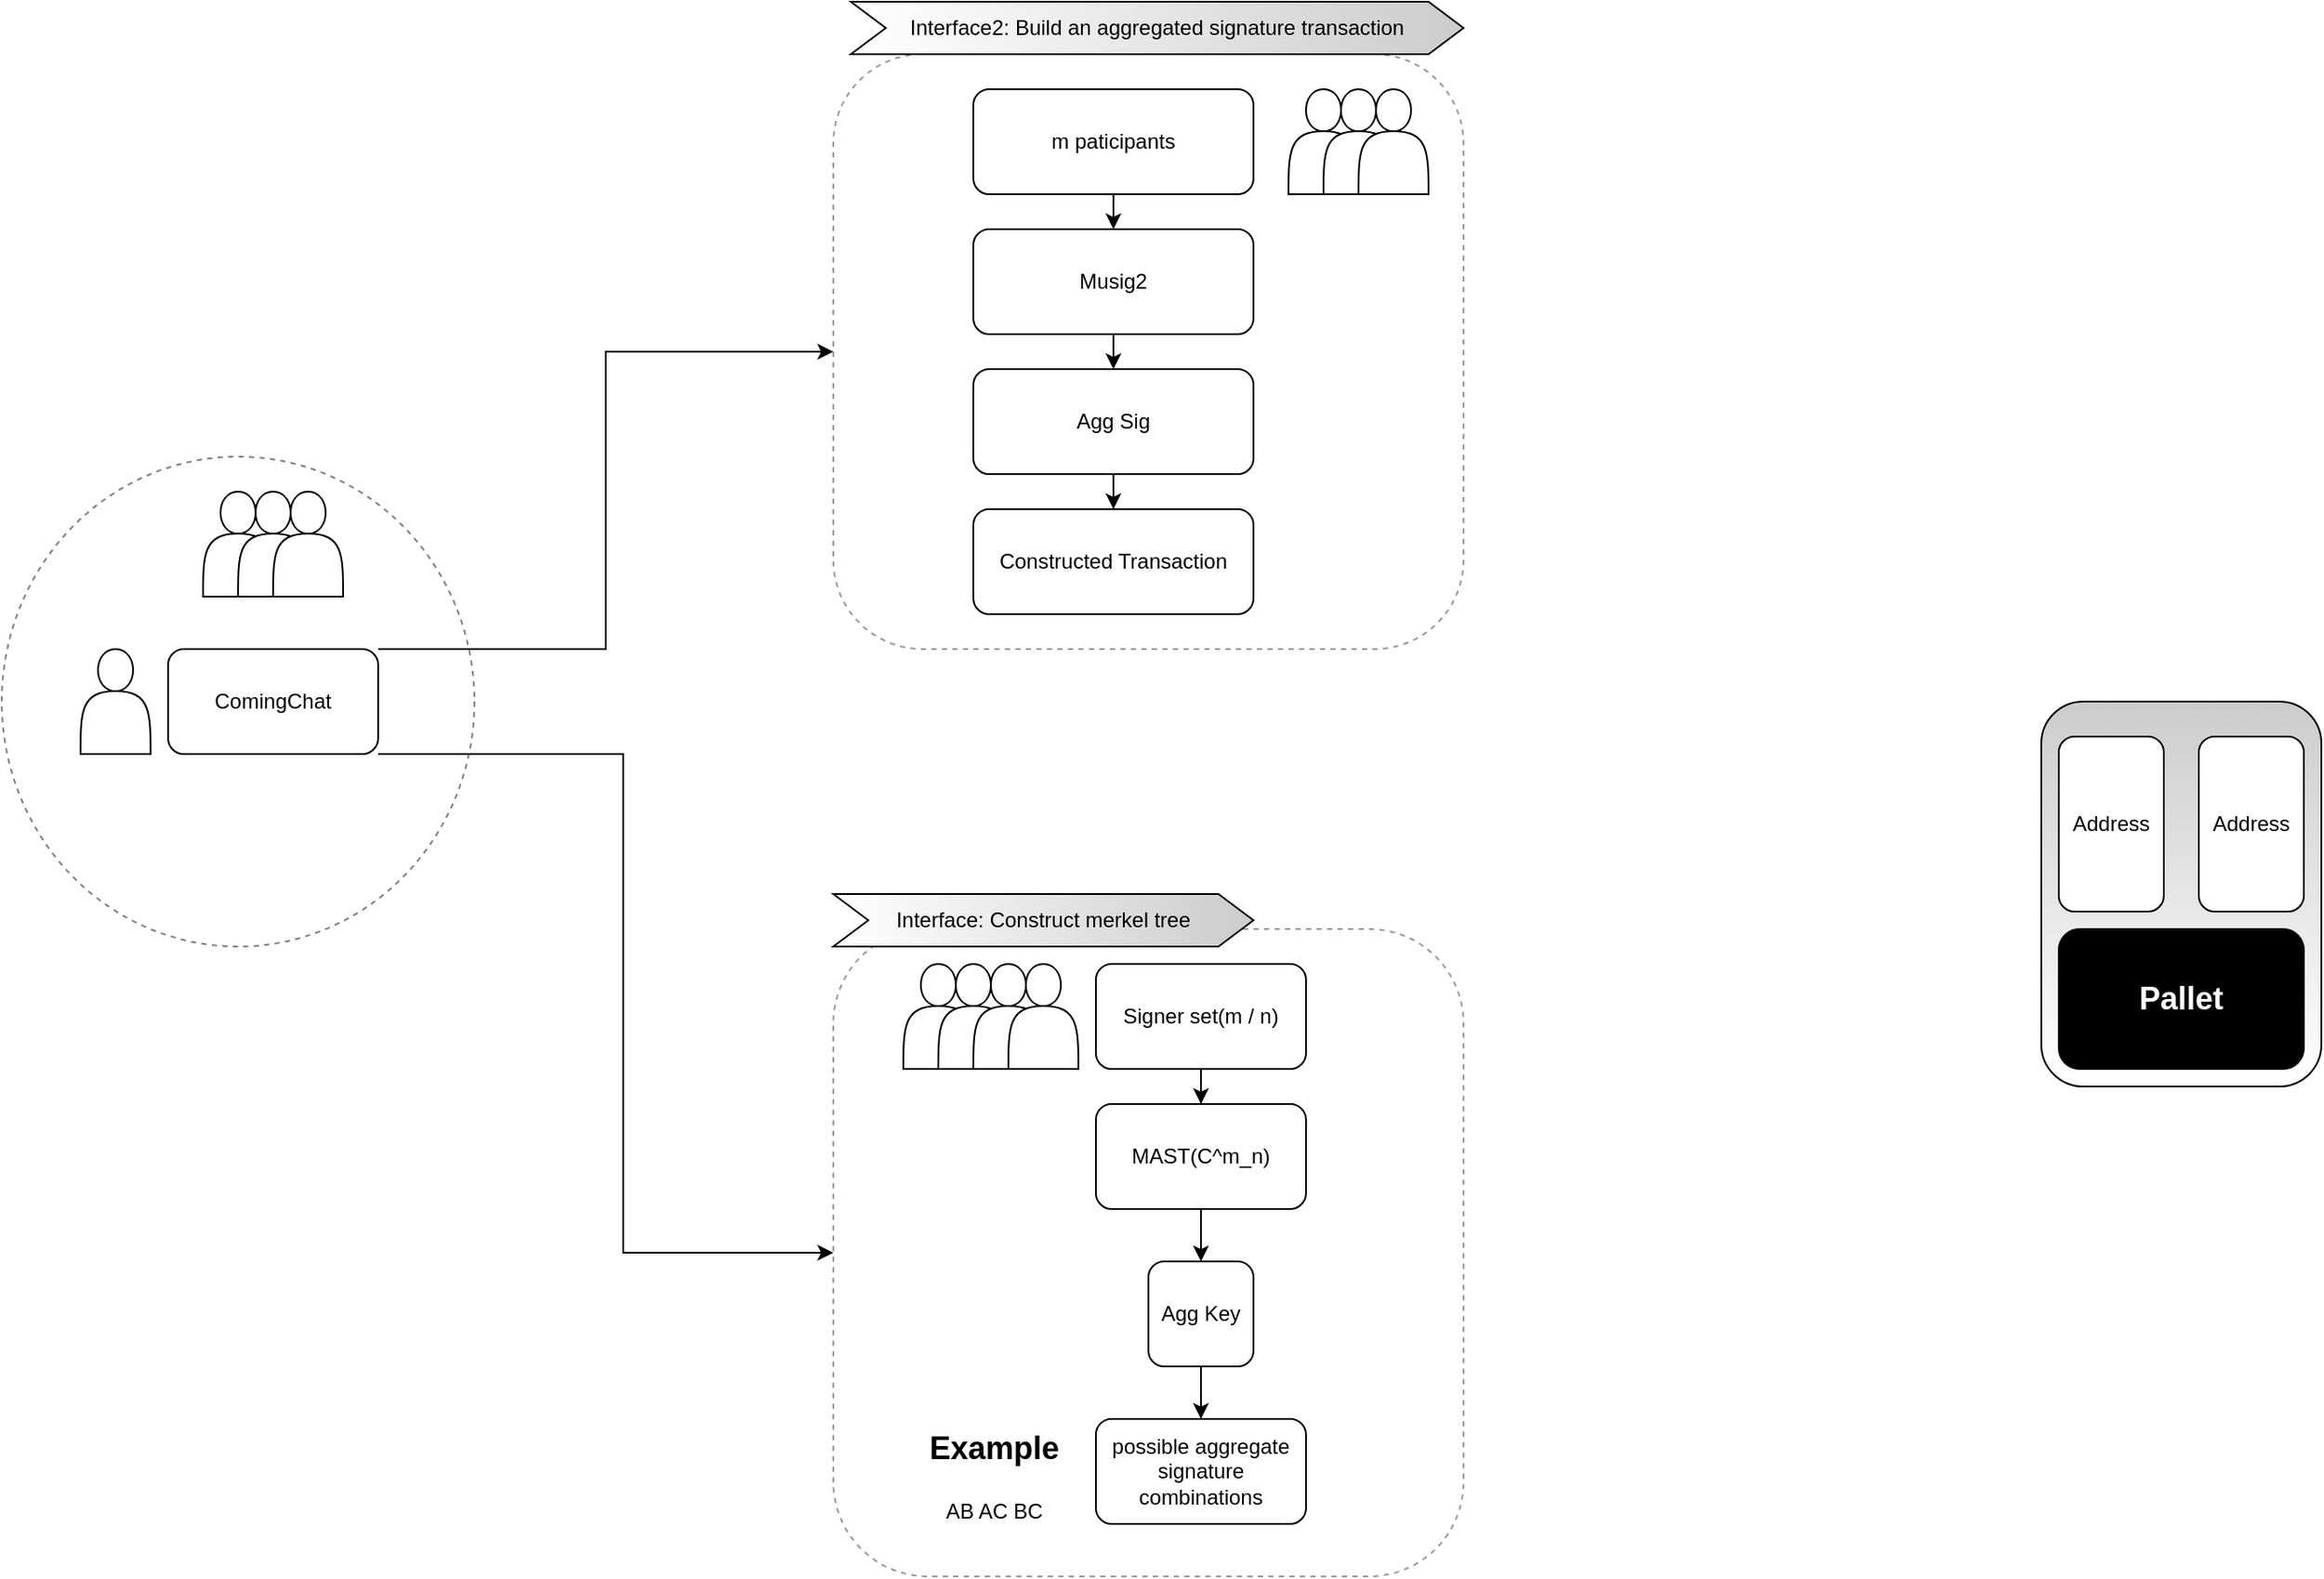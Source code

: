 <mxfile version="14.9.8" type="github">
  <diagram id="mT7NVEQJp89UWrkwp7Li" name="第 1 页">
    <mxGraphModel dx="1633" dy="2207" grid="1" gridSize="10" guides="1" tooltips="1" connect="1" arrows="1" fold="1" page="1" pageScale="1" pageWidth="827" pageHeight="1169" math="0" shadow="0">
      <root>
        <mxCell id="0" />
        <mxCell id="1" parent="0" />
        <mxCell id="DRrKBH3AaGGYrWTJLTqR-27" value="" style="rounded=1;whiteSpace=wrap;html=1;dashed=1;opacity=40;" vertex="1" parent="1">
          <mxGeometry x="560" y="-150" width="360" height="340" as="geometry" />
        </mxCell>
        <mxCell id="DRrKBH3AaGGYrWTJLTqR-26" value="" style="ellipse;whiteSpace=wrap;html=1;gradientColor=none;gradientDirection=north;fillColor=none;dashed=1;opacity=50;" vertex="1" parent="1">
          <mxGeometry x="85" y="80" width="270" height="280" as="geometry" />
        </mxCell>
        <mxCell id="S-KS8Klz8F3gYqasTz4s-2" value="" style="rounded=1;whiteSpace=wrap;html=1;dashed=1;opacity=40;" parent="1" vertex="1">
          <mxGeometry x="560" y="350" width="360" height="370" as="geometry" />
        </mxCell>
        <mxCell id="S-KS8Klz8F3gYqasTz4s-13" value="" style="edgeStyle=orthogonalEdgeStyle;rounded=0;orthogonalLoop=1;jettySize=auto;html=1;entryX=0;entryY=0.5;entryDx=0;entryDy=0;" parent="1" source="S-KS8Klz8F3gYqasTz4s-1" target="S-KS8Klz8F3gYqasTz4s-2" edge="1">
          <mxGeometry relative="1" as="geometry">
            <mxPoint x="270" y="510" as="targetPoint" />
            <Array as="points">
              <mxPoint x="440" y="250" />
              <mxPoint x="440" y="535" />
            </Array>
          </mxGeometry>
        </mxCell>
        <mxCell id="DRrKBH3AaGGYrWTJLTqR-51" style="edgeStyle=orthogonalEdgeStyle;rounded=0;orthogonalLoop=1;jettySize=auto;html=1;exitX=1;exitY=0;exitDx=0;exitDy=0;entryX=0;entryY=0.5;entryDx=0;entryDy=0;" edge="1" parent="1" source="S-KS8Klz8F3gYqasTz4s-1" target="DRrKBH3AaGGYrWTJLTqR-27">
          <mxGeometry relative="1" as="geometry">
            <Array as="points">
              <mxPoint x="430" y="190" />
              <mxPoint x="430" y="20" />
            </Array>
          </mxGeometry>
        </mxCell>
        <mxCell id="S-KS8Klz8F3gYqasTz4s-1" value="ComingChat" style="rounded=1;whiteSpace=wrap;html=1;" parent="1" vertex="1">
          <mxGeometry x="180" y="190" width="120" height="60" as="geometry" />
        </mxCell>
        <mxCell id="S-KS8Klz8F3gYqasTz4s-12" value="" style="edgeStyle=orthogonalEdgeStyle;rounded=0;orthogonalLoop=1;jettySize=auto;html=1;exitX=0.5;exitY=1;exitDx=0;exitDy=0;" parent="1" source="S-KS8Klz8F3gYqasTz4s-17" target="S-KS8Klz8F3gYqasTz4s-11" edge="1">
          <mxGeometry relative="1" as="geometry" />
        </mxCell>
        <mxCell id="S-KS8Klz8F3gYqasTz4s-4" value="" style="rounded=1;whiteSpace=wrap;html=1;gradientDirection=north;gradientColor=#CCCCCC;fillColor=#FFFFFF;" parent="1" vertex="1">
          <mxGeometry x="1250" y="220" width="160" height="220" as="geometry" />
        </mxCell>
        <mxCell id="DRrKBH3AaGGYrWTJLTqR-36" value="" style="edgeStyle=orthogonalEdgeStyle;rounded=0;orthogonalLoop=1;jettySize=auto;html=1;" edge="1" parent="1" source="S-KS8Klz8F3gYqasTz4s-11" target="DRrKBH3AaGGYrWTJLTqR-35">
          <mxGeometry relative="1" as="geometry" />
        </mxCell>
        <mxCell id="S-KS8Klz8F3gYqasTz4s-11" value="Agg Key" style="rounded=1;whiteSpace=wrap;html=1;" parent="1" vertex="1">
          <mxGeometry x="740" y="540" width="60" height="60" as="geometry" />
        </mxCell>
        <mxCell id="S-KS8Klz8F3gYqasTz4s-18" value="" style="edgeStyle=orthogonalEdgeStyle;rounded=0;orthogonalLoop=1;jettySize=auto;html=1;" parent="1" source="S-KS8Klz8F3gYqasTz4s-16" target="S-KS8Klz8F3gYqasTz4s-17" edge="1">
          <mxGeometry relative="1" as="geometry" />
        </mxCell>
        <mxCell id="S-KS8Klz8F3gYqasTz4s-16" value="Signer set(m / n)" style="rounded=1;whiteSpace=wrap;html=1;" parent="1" vertex="1">
          <mxGeometry x="710" y="370" width="120" height="60" as="geometry" />
        </mxCell>
        <mxCell id="S-KS8Klz8F3gYqasTz4s-17" value="MAST(C^m_n)" style="whiteSpace=wrap;html=1;rounded=1;" parent="1" vertex="1">
          <mxGeometry x="710" y="450" width="120" height="60" as="geometry" />
        </mxCell>
        <mxCell id="S-KS8Klz8F3gYqasTz4s-19" value="" style="shape=actor;whiteSpace=wrap;html=1;" parent="1" vertex="1">
          <mxGeometry x="600" y="370" width="40" height="60" as="geometry" />
        </mxCell>
        <mxCell id="S-KS8Klz8F3gYqasTz4s-20" value="" style="shape=actor;whiteSpace=wrap;html=1;" parent="1" vertex="1">
          <mxGeometry x="200" y="100" width="40" height="60" as="geometry" />
        </mxCell>
        <mxCell id="S-KS8Klz8F3gYqasTz4s-21" value="" style="shape=actor;whiteSpace=wrap;html=1;" parent="1" vertex="1">
          <mxGeometry x="220" y="100" width="40" height="60" as="geometry" />
        </mxCell>
        <mxCell id="S-KS8Klz8F3gYqasTz4s-22" value="" style="shape=actor;whiteSpace=wrap;html=1;" parent="1" vertex="1">
          <mxGeometry x="240" y="100" width="40" height="60" as="geometry" />
        </mxCell>
        <mxCell id="S-KS8Klz8F3gYqasTz4s-23" value="Address" style="whiteSpace=wrap;html=1;rounded=1;" parent="1" vertex="1">
          <mxGeometry x="1260" y="240" width="60" height="100" as="geometry" />
        </mxCell>
        <mxCell id="S-KS8Klz8F3gYqasTz4s-25" style="edgeStyle=orthogonalEdgeStyle;rounded=0;orthogonalLoop=1;jettySize=auto;html=1;exitX=0.5;exitY=1;exitDx=0;exitDy=0;" parent="1" source="S-KS8Klz8F3gYqasTz4s-23" target="S-KS8Klz8F3gYqasTz4s-23" edge="1">
          <mxGeometry relative="1" as="geometry" />
        </mxCell>
        <mxCell id="DRrKBH3AaGGYrWTJLTqR-8" value="&lt;font color=&quot;#ffffff&quot; style=&quot;font-size: 18px&quot;&gt;&lt;b&gt;Pallet&lt;/b&gt;&lt;/font&gt;" style="rounded=1;whiteSpace=wrap;html=1;gradientDirection=north;fillColor=#000000;" vertex="1" parent="1">
          <mxGeometry x="1260" y="350" width="140" height="80" as="geometry" />
        </mxCell>
        <mxCell id="DRrKBH3AaGGYrWTJLTqR-9" value="Address" style="whiteSpace=wrap;html=1;rounded=1;" vertex="1" parent="1">
          <mxGeometry x="1340" y="240" width="60" height="100" as="geometry" />
        </mxCell>
        <mxCell id="DRrKBH3AaGGYrWTJLTqR-18" value="" style="shape=actor;whiteSpace=wrap;html=1;" vertex="1" parent="1">
          <mxGeometry x="620" y="370" width="40" height="60" as="geometry" />
        </mxCell>
        <mxCell id="DRrKBH3AaGGYrWTJLTqR-19" value="" style="shape=actor;whiteSpace=wrap;html=1;" vertex="1" parent="1">
          <mxGeometry x="640" y="370" width="40" height="60" as="geometry" />
        </mxCell>
        <mxCell id="DRrKBH3AaGGYrWTJLTqR-22" value="&lt;div class=&quot;lake-content&quot;&gt;&lt;span class=&quot;ne-text&quot;&gt;Interface: Construct merkel tree&lt;/span&gt;&lt;/div&gt;" style="shape=step;perimeter=stepPerimeter;whiteSpace=wrap;html=1;fixedSize=1;gradientDirection=east;gradientColor=#CCCCCC;" vertex="1" parent="1">
          <mxGeometry x="560" y="330" width="240" height="30" as="geometry" />
        </mxCell>
        <mxCell id="DRrKBH3AaGGYrWTJLTqR-20" value="" style="shape=actor;whiteSpace=wrap;html=1;" vertex="1" parent="1">
          <mxGeometry x="660" y="370" width="40" height="60" as="geometry" />
        </mxCell>
        <mxCell id="DRrKBH3AaGGYrWTJLTqR-25" value="" style="shape=actor;whiteSpace=wrap;html=1;" vertex="1" parent="1">
          <mxGeometry x="130" y="190" width="40" height="60" as="geometry" />
        </mxCell>
        <mxCell id="DRrKBH3AaGGYrWTJLTqR-28" value="&lt;div class=&quot;lake-content&quot;&gt;&lt;div class=&quot;lake-content&quot;&gt;&lt;span class=&quot;ne-text&quot;&gt;Interface2: Build an aggregated signature transaction&lt;/span&gt;&lt;/div&gt;&lt;/div&gt;" style="shape=step;perimeter=stepPerimeter;whiteSpace=wrap;html=1;fixedSize=1;gradientDirection=east;gradientColor=#CCCCCC;" vertex="1" parent="1">
          <mxGeometry x="570" y="-180" width="350" height="30" as="geometry" />
        </mxCell>
        <mxCell id="DRrKBH3AaGGYrWTJLTqR-50" value="" style="edgeStyle=orthogonalEdgeStyle;rounded=0;orthogonalLoop=1;jettySize=auto;html=1;" edge="1" parent="1" source="DRrKBH3AaGGYrWTJLTqR-30" target="DRrKBH3AaGGYrWTJLTqR-43">
          <mxGeometry relative="1" as="geometry" />
        </mxCell>
        <mxCell id="DRrKBH3AaGGYrWTJLTqR-30" value="Agg Sig" style="rounded=1;whiteSpace=wrap;html=1;" vertex="1" parent="1">
          <mxGeometry x="640" y="30" width="160" height="60" as="geometry" />
        </mxCell>
        <mxCell id="DRrKBH3AaGGYrWTJLTqR-32" style="edgeStyle=orthogonalEdgeStyle;rounded=0;orthogonalLoop=1;jettySize=auto;html=1;exitX=0.5;exitY=1;exitDx=0;exitDy=0;entryX=0.5;entryY=0;entryDx=0;entryDy=0;" edge="1" parent="1" source="DRrKBH3AaGGYrWTJLTqR-31" target="DRrKBH3AaGGYrWTJLTqR-30">
          <mxGeometry relative="1" as="geometry" />
        </mxCell>
        <mxCell id="DRrKBH3AaGGYrWTJLTqR-31" value="Musig2" style="whiteSpace=wrap;html=1;rounded=1;" vertex="1" parent="1">
          <mxGeometry x="640" y="-50" width="160" height="60" as="geometry" />
        </mxCell>
        <mxCell id="DRrKBH3AaGGYrWTJLTqR-34" style="edgeStyle=orthogonalEdgeStyle;rounded=0;orthogonalLoop=1;jettySize=auto;html=1;exitX=0.5;exitY=1;exitDx=0;exitDy=0;entryX=0.5;entryY=0;entryDx=0;entryDy=0;" edge="1" parent="1" source="DRrKBH3AaGGYrWTJLTqR-33" target="DRrKBH3AaGGYrWTJLTqR-31">
          <mxGeometry relative="1" as="geometry" />
        </mxCell>
        <mxCell id="DRrKBH3AaGGYrWTJLTqR-33" value="m paticipants" style="rounded=1;whiteSpace=wrap;html=1;" vertex="1" parent="1">
          <mxGeometry x="640" y="-130" width="160" height="60" as="geometry" />
        </mxCell>
        <mxCell id="DRrKBH3AaGGYrWTJLTqR-35" value="&lt;div class=&quot;lake-content&quot;&gt;&lt;span class=&quot;ne-text&quot;&gt;possible aggregate signature combinations&lt;/span&gt;&lt;/div&gt;" style="whiteSpace=wrap;html=1;rounded=1;" vertex="1" parent="1">
          <mxGeometry x="710" y="630" width="120" height="60" as="geometry" />
        </mxCell>
        <mxCell id="DRrKBH3AaGGYrWTJLTqR-43" value="Constructed Transaction" style="rounded=1;whiteSpace=wrap;html=1;" vertex="1" parent="1">
          <mxGeometry x="640" y="110" width="160" height="60" as="geometry" />
        </mxCell>
        <mxCell id="DRrKBH3AaGGYrWTJLTqR-45" value="" style="shape=actor;whiteSpace=wrap;html=1;" vertex="1" parent="1">
          <mxGeometry x="820" y="-130" width="40" height="60" as="geometry" />
        </mxCell>
        <mxCell id="DRrKBH3AaGGYrWTJLTqR-46" value="" style="shape=actor;whiteSpace=wrap;html=1;" vertex="1" parent="1">
          <mxGeometry x="840" y="-130" width="40" height="60" as="geometry" />
        </mxCell>
        <mxCell id="DRrKBH3AaGGYrWTJLTqR-47" value="" style="shape=actor;whiteSpace=wrap;html=1;" vertex="1" parent="1">
          <mxGeometry x="860" y="-130" width="40" height="60" as="geometry" />
        </mxCell>
        <mxCell id="DRrKBH3AaGGYrWTJLTqR-49" value="&lt;h1&gt;&lt;font style=&quot;font-size: 18px&quot;&gt;Example&lt;/font&gt;&lt;/h1&gt;&lt;div style=&quot;text-align: center&quot;&gt;AB AC BC&lt;/div&gt;" style="text;html=1;strokeColor=none;fillColor=none;spacing=5;spacingTop=-20;whiteSpace=wrap;overflow=hidden;rounded=0;dashed=1;opacity=50;" vertex="1" parent="1">
          <mxGeometry x="610" y="625" width="100" height="70" as="geometry" />
        </mxCell>
      </root>
    </mxGraphModel>
  </diagram>
</mxfile>

